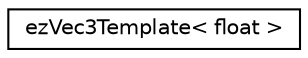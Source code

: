 digraph "Graphical Class Hierarchy"
{
 // LATEX_PDF_SIZE
  edge [fontname="Helvetica",fontsize="10",labelfontname="Helvetica",labelfontsize="10"];
  node [fontname="Helvetica",fontsize="10",shape=record];
  rankdir="LR";
  Node0 [label="ezVec3Template\< float \>",height=0.2,width=0.4,color="black", fillcolor="white", style="filled",URL="$d6/dbd/structez_vec3_template.htm",tooltip=" "];
}
